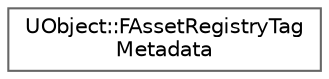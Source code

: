 digraph "Graphical Class Hierarchy"
{
 // INTERACTIVE_SVG=YES
 // LATEX_PDF_SIZE
  bgcolor="transparent";
  edge [fontname=Helvetica,fontsize=10,labelfontname=Helvetica,labelfontsize=10];
  node [fontname=Helvetica,fontsize=10,shape=box,height=0.2,width=0.4];
  rankdir="LR";
  Node0 [id="Node000000",label="UObject::FAssetRegistryTag\lMetadata",height=0.2,width=0.4,color="grey40", fillcolor="white", style="filled",URL="$d4/d9a/structUObject_1_1FAssetRegistryTagMetadata.html",tooltip="Additional data pertaining to asset registry tags used by the editor."];
}
